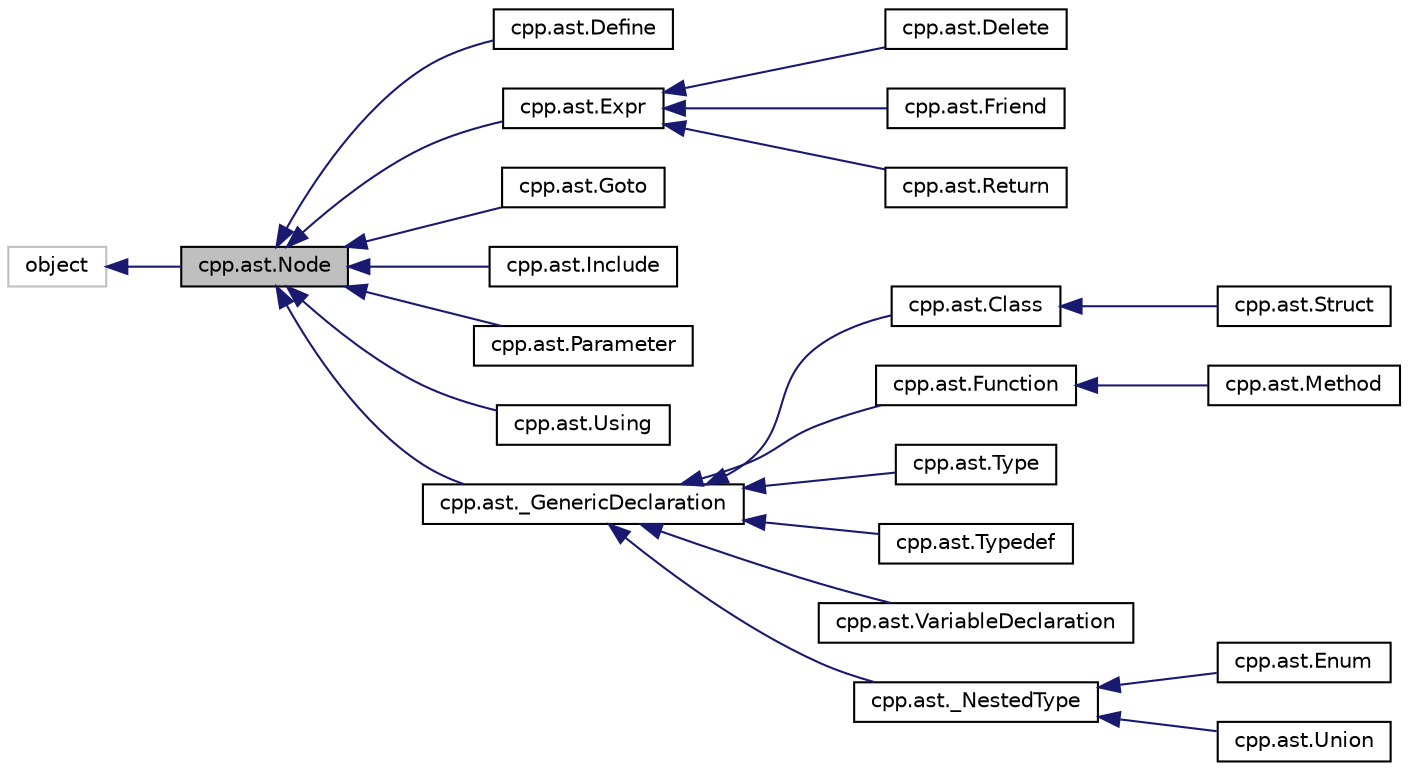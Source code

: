 digraph "cpp.ast.Node"
{
 // LATEX_PDF_SIZE
  edge [fontname="Helvetica",fontsize="10",labelfontname="Helvetica",labelfontsize="10"];
  node [fontname="Helvetica",fontsize="10",shape=record];
  rankdir="LR";
  Node1 [label="cpp.ast.Node",height=0.2,width=0.4,color="black", fillcolor="grey75", style="filled", fontcolor="black",tooltip=" "];
  Node2 -> Node1 [dir="back",color="midnightblue",fontsize="10",style="solid"];
  Node2 [label="object",height=0.2,width=0.4,color="grey75", fillcolor="white", style="filled",tooltip=" "];
  Node1 -> Node3 [dir="back",color="midnightblue",fontsize="10",style="solid"];
  Node3 [label="cpp.ast.Define",height=0.2,width=0.4,color="black", fillcolor="white", style="filled",URL="$classcpp_1_1ast_1_1Define.html",tooltip=" "];
  Node1 -> Node4 [dir="back",color="midnightblue",fontsize="10",style="solid"];
  Node4 [label="cpp.ast.Expr",height=0.2,width=0.4,color="black", fillcolor="white", style="filled",URL="$classcpp_1_1ast_1_1Expr.html",tooltip=" "];
  Node4 -> Node5 [dir="back",color="midnightblue",fontsize="10",style="solid"];
  Node5 [label="cpp.ast.Delete",height=0.2,width=0.4,color="black", fillcolor="white", style="filled",URL="$classcpp_1_1ast_1_1Delete.html",tooltip=" "];
  Node4 -> Node6 [dir="back",color="midnightblue",fontsize="10",style="solid"];
  Node6 [label="cpp.ast.Friend",height=0.2,width=0.4,color="black", fillcolor="white", style="filled",URL="$classcpp_1_1ast_1_1Friend.html",tooltip=" "];
  Node4 -> Node7 [dir="back",color="midnightblue",fontsize="10",style="solid"];
  Node7 [label="cpp.ast.Return",height=0.2,width=0.4,color="black", fillcolor="white", style="filled",URL="$classcpp_1_1ast_1_1Return.html",tooltip=" "];
  Node1 -> Node8 [dir="back",color="midnightblue",fontsize="10",style="solid"];
  Node8 [label="cpp.ast.Goto",height=0.2,width=0.4,color="black", fillcolor="white", style="filled",URL="$classcpp_1_1ast_1_1Goto.html",tooltip=" "];
  Node1 -> Node9 [dir="back",color="midnightblue",fontsize="10",style="solid"];
  Node9 [label="cpp.ast.Include",height=0.2,width=0.4,color="black", fillcolor="white", style="filled",URL="$classcpp_1_1ast_1_1Include.html",tooltip=" "];
  Node1 -> Node10 [dir="back",color="midnightblue",fontsize="10",style="solid"];
  Node10 [label="cpp.ast.Parameter",height=0.2,width=0.4,color="black", fillcolor="white", style="filled",URL="$classcpp_1_1ast_1_1Parameter.html",tooltip=" "];
  Node1 -> Node11 [dir="back",color="midnightblue",fontsize="10",style="solid"];
  Node11 [label="cpp.ast.Using",height=0.2,width=0.4,color="black", fillcolor="white", style="filled",URL="$classcpp_1_1ast_1_1Using.html",tooltip=" "];
  Node1 -> Node12 [dir="back",color="midnightblue",fontsize="10",style="solid"];
  Node12 [label="cpp.ast._GenericDeclaration",height=0.2,width=0.4,color="black", fillcolor="white", style="filled",URL="$classcpp_1_1ast_1_1__GenericDeclaration.html",tooltip=" "];
  Node12 -> Node13 [dir="back",color="midnightblue",fontsize="10",style="solid"];
  Node13 [label="cpp.ast.Class",height=0.2,width=0.4,color="black", fillcolor="white", style="filled",URL="$classcpp_1_1ast_1_1Class.html",tooltip=" "];
  Node13 -> Node14 [dir="back",color="midnightblue",fontsize="10",style="solid"];
  Node14 [label="cpp.ast.Struct",height=0.2,width=0.4,color="black", fillcolor="white", style="filled",URL="$classcpp_1_1ast_1_1Struct.html",tooltip=" "];
  Node12 -> Node15 [dir="back",color="midnightblue",fontsize="10",style="solid"];
  Node15 [label="cpp.ast.Function",height=0.2,width=0.4,color="black", fillcolor="white", style="filled",URL="$classcpp_1_1ast_1_1Function.html",tooltip=" "];
  Node15 -> Node16 [dir="back",color="midnightblue",fontsize="10",style="solid"];
  Node16 [label="cpp.ast.Method",height=0.2,width=0.4,color="black", fillcolor="white", style="filled",URL="$classcpp_1_1ast_1_1Method.html",tooltip=" "];
  Node12 -> Node17 [dir="back",color="midnightblue",fontsize="10",style="solid"];
  Node17 [label="cpp.ast.Type",height=0.2,width=0.4,color="black", fillcolor="white", style="filled",URL="$classcpp_1_1ast_1_1Type.html",tooltip=" "];
  Node12 -> Node18 [dir="back",color="midnightblue",fontsize="10",style="solid"];
  Node18 [label="cpp.ast.Typedef",height=0.2,width=0.4,color="black", fillcolor="white", style="filled",URL="$classcpp_1_1ast_1_1Typedef.html",tooltip=" "];
  Node12 -> Node19 [dir="back",color="midnightblue",fontsize="10",style="solid"];
  Node19 [label="cpp.ast.VariableDeclaration",height=0.2,width=0.4,color="black", fillcolor="white", style="filled",URL="$classcpp_1_1ast_1_1VariableDeclaration.html",tooltip=" "];
  Node12 -> Node20 [dir="back",color="midnightblue",fontsize="10",style="solid"];
  Node20 [label="cpp.ast._NestedType",height=0.2,width=0.4,color="black", fillcolor="white", style="filled",URL="$classcpp_1_1ast_1_1__NestedType.html",tooltip=" "];
  Node20 -> Node21 [dir="back",color="midnightblue",fontsize="10",style="solid"];
  Node21 [label="cpp.ast.Enum",height=0.2,width=0.4,color="black", fillcolor="white", style="filled",URL="$classcpp_1_1ast_1_1Enum.html",tooltip=" "];
  Node20 -> Node22 [dir="back",color="midnightblue",fontsize="10",style="solid"];
  Node22 [label="cpp.ast.Union",height=0.2,width=0.4,color="black", fillcolor="white", style="filled",URL="$classcpp_1_1ast_1_1Union.html",tooltip=" "];
}
